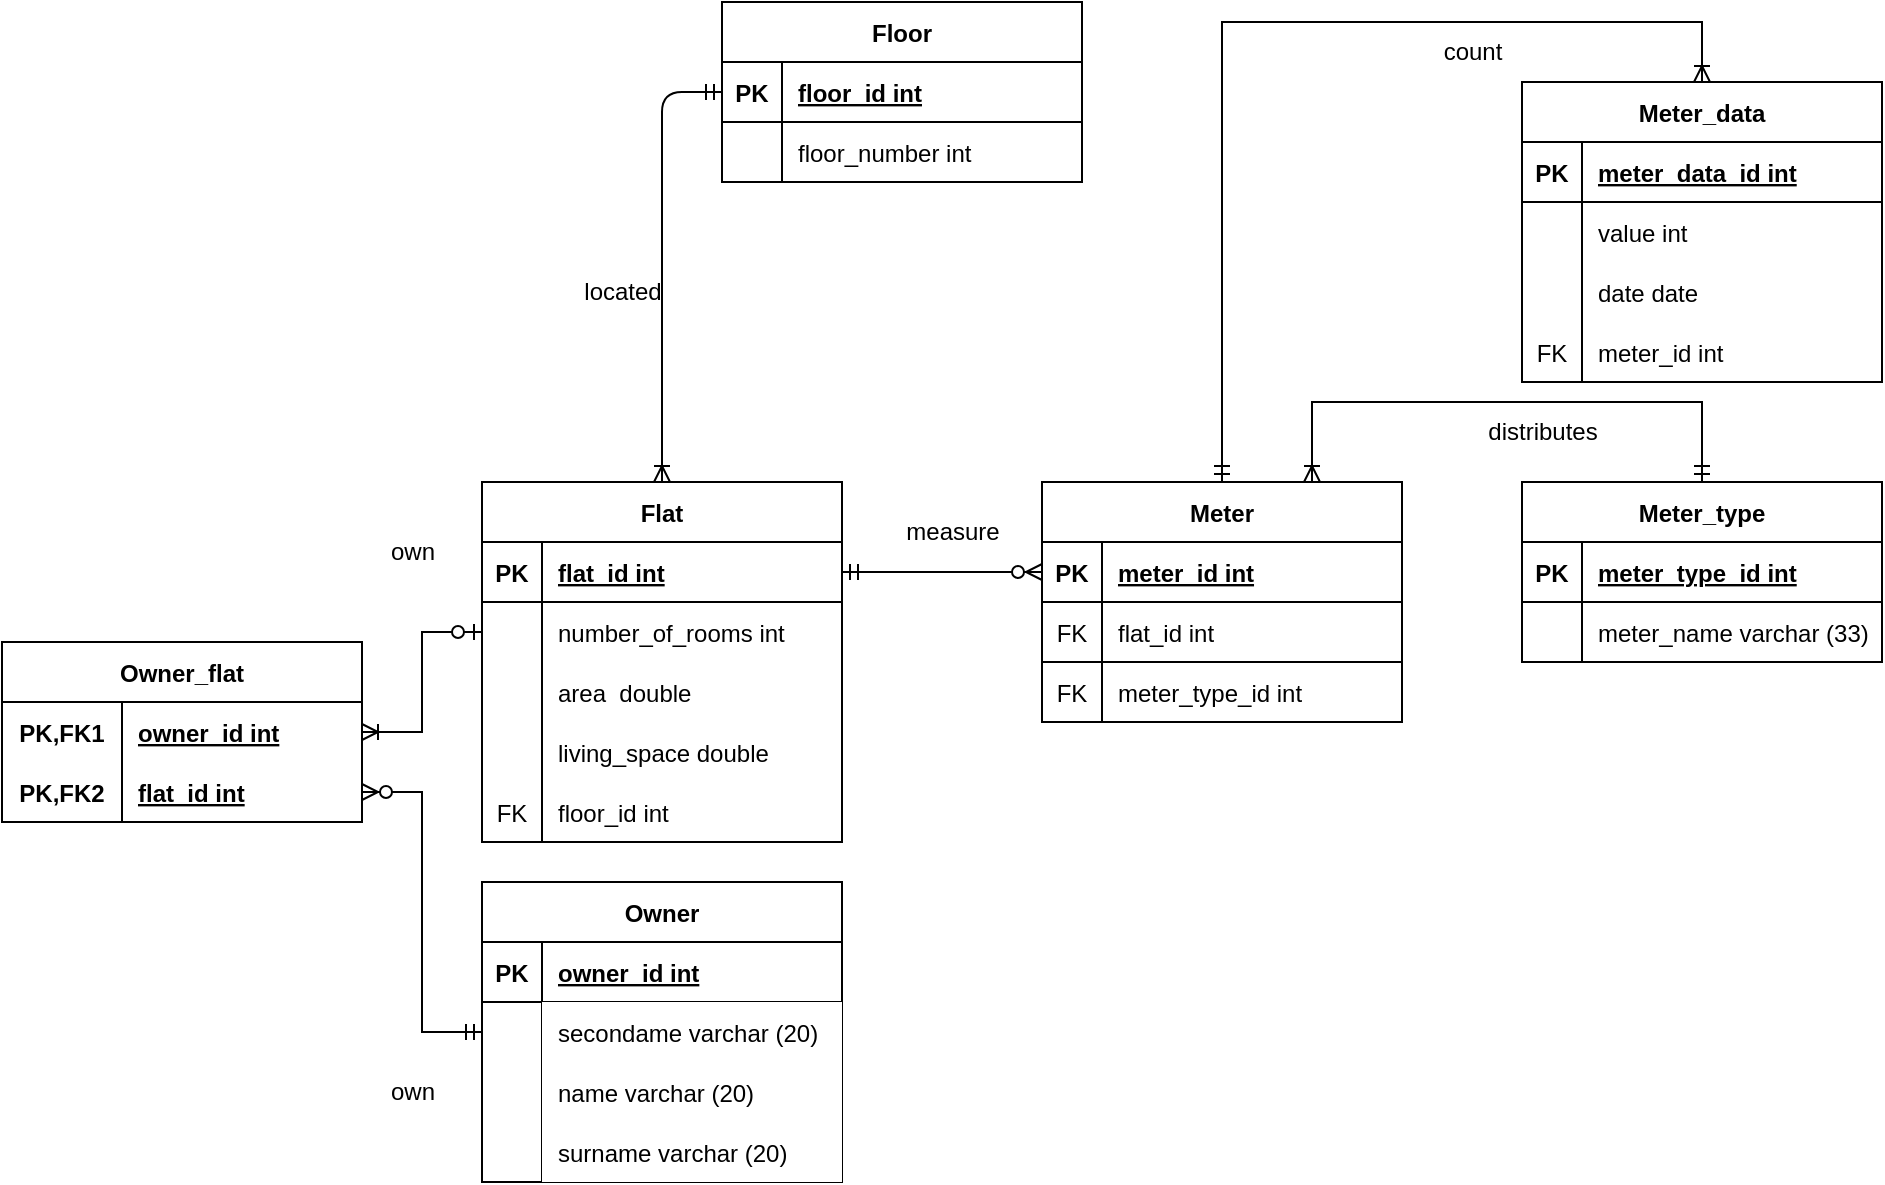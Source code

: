 <mxfile version="20.7.4" type="device"><diagram name="Страница — 1" id="EUqCbKinOup23vSRc-N4"><mxGraphModel dx="1050" dy="629" grid="1" gridSize="10" guides="1" tooltips="1" connect="1" arrows="1" fold="1" page="1" pageScale="1" pageWidth="827" pageHeight="1169" math="0" shadow="0"><root><mxCell id="0"/><mxCell id="1" parent="0"/><mxCell id="Bk-awcJI78cXzKPdFkMO-29" value="own" style="text;html=1;align=center;verticalAlign=middle;resizable=0;points=[];autosize=1;strokeColor=none;fillColor=none;" parent="1" vertex="1"><mxGeometry x="180" y="300" width="50" height="30" as="geometry"/></mxCell><mxCell id="Bk-awcJI78cXzKPdFkMO-30" value="measure" style="text;html=1;align=center;verticalAlign=middle;resizable=0;points=[];autosize=1;strokeColor=none;fillColor=none;" parent="1" vertex="1"><mxGeometry x="440" y="290" width="70" height="30" as="geometry"/></mxCell><mxCell id="Bk-awcJI78cXzKPdFkMO-37" value="distributes" style="text;html=1;align=center;verticalAlign=middle;resizable=0;points=[];autosize=1;strokeColor=none;fillColor=none;" parent="1" vertex="1"><mxGeometry x="730" y="240" width="80" height="30" as="geometry"/></mxCell><mxCell id="Bk-awcJI78cXzKPdFkMO-39" value="" style="edgeStyle=orthogonalEdgeStyle;fontSize=12;html=1;endArrow=ERoneToMany;startArrow=ERmandOne;rounded=0;entryX=0.75;entryY=0;entryDx=0;entryDy=0;exitX=0.5;exitY=0;exitDx=0;exitDy=0;" parent="1" source="klyE6XzF5Z10fl7xlwHg-54" target="klyE6XzF5Z10fl7xlwHg-40" edge="1"><mxGeometry width="100" height="100" relative="1" as="geometry"><mxPoint x="820" y="240" as="sourcePoint"/><mxPoint x="880" y="395" as="targetPoint"/><Array as="points"><mxPoint x="850" y="240"/><mxPoint x="655" y="240"/></Array></mxGeometry></mxCell><mxCell id="Bk-awcJI78cXzKPdFkMO-44" value="" style="edgeStyle=orthogonalEdgeStyle;fontSize=12;html=1;endArrow=ERzeroToMany;startArrow=ERmandOne;rounded=0;exitX=1;exitY=0.5;exitDx=0;exitDy=0;entryX=0;entryY=0.5;entryDx=0;entryDy=0;" parent="1" source="klyE6XzF5Z10fl7xlwHg-15" target="klyE6XzF5Z10fl7xlwHg-41" edge="1"><mxGeometry width="100" height="100" relative="1" as="geometry"><mxPoint x="460" y="470" as="sourcePoint"/><mxPoint x="560" y="250" as="targetPoint"/><Array as="points"><mxPoint x="510" y="325"/><mxPoint x="510" y="325"/></Array></mxGeometry></mxCell><mxCell id="Bk-awcJI78cXzKPdFkMO-52" value="count" style="text;html=1;align=center;verticalAlign=middle;resizable=0;points=[];autosize=1;strokeColor=none;fillColor=none;" parent="1" vertex="1"><mxGeometry x="710" y="50" width="50" height="30" as="geometry"/></mxCell><mxCell id="Bk-awcJI78cXzKPdFkMO-53" value="" style="fontSize=12;html=1;endArrow=ERoneToMany;startArrow=ERmandOne;rounded=1;exitX=0;exitY=0.5;exitDx=0;exitDy=0;entryX=0.5;entryY=0;entryDx=0;entryDy=0;edgeStyle=orthogonalEdgeStyle;" parent="1" source="klyE6XzF5Z10fl7xlwHg-28" target="klyE6XzF5Z10fl7xlwHg-14" edge="1"><mxGeometry width="100" height="100" relative="1" as="geometry"><mxPoint x="200" y="197" as="sourcePoint"/><mxPoint x="350" y="250" as="targetPoint"/></mxGeometry></mxCell><mxCell id="Bk-awcJI78cXzKPdFkMO-54" value="located" style="text;html=1;align=center;verticalAlign=middle;resizable=0;points=[];autosize=1;strokeColor=none;fillColor=none;" parent="1" vertex="1"><mxGeometry x="280" y="170" width="60" height="30" as="geometry"/></mxCell><mxCell id="Bk-awcJI78cXzKPdFkMO-55" value="" style="edgeStyle=orthogonalEdgeStyle;fontSize=12;html=1;endArrow=ERoneToMany;startArrow=ERmandOne;rounded=0;exitX=0.5;exitY=0;exitDx=0;exitDy=0;entryX=0.5;entryY=0;entryDx=0;entryDy=0;" parent="1" source="klyE6XzF5Z10fl7xlwHg-40" target="klyE6XzF5Z10fl7xlwHg-67" edge="1"><mxGeometry width="100" height="100" relative="1" as="geometry"><mxPoint x="650" y="260" as="sourcePoint"/><mxPoint x="750" y="160" as="targetPoint"/><Array as="points"><mxPoint x="610" y="50"/><mxPoint x="850" y="50"/></Array></mxGeometry></mxCell><mxCell id="klyE6XzF5Z10fl7xlwHg-1" value="Owner" style="shape=table;startSize=30;container=1;collapsible=1;childLayout=tableLayout;fixedRows=1;rowLines=0;fontStyle=1;align=center;resizeLast=1;" parent="1" vertex="1"><mxGeometry x="240" y="480" width="180" height="150" as="geometry"/></mxCell><mxCell id="klyE6XzF5Z10fl7xlwHg-2" value="" style="shape=tableRow;horizontal=0;startSize=0;swimlaneHead=0;swimlaneBody=0;fillColor=none;collapsible=0;dropTarget=0;points=[[0,0.5],[1,0.5]];portConstraint=eastwest;top=0;left=0;right=0;bottom=1;" parent="klyE6XzF5Z10fl7xlwHg-1" vertex="1"><mxGeometry y="30" width="180" height="30" as="geometry"/></mxCell><mxCell id="klyE6XzF5Z10fl7xlwHg-3" value="PK" style="shape=partialRectangle;connectable=0;fillColor=none;top=0;left=0;bottom=0;right=0;fontStyle=1;overflow=hidden;" parent="klyE6XzF5Z10fl7xlwHg-2" vertex="1"><mxGeometry width="30" height="30" as="geometry"><mxRectangle width="30" height="30" as="alternateBounds"/></mxGeometry></mxCell><mxCell id="klyE6XzF5Z10fl7xlwHg-4" value="owner_id int" style="shape=partialRectangle;connectable=0;fillColor=none;top=0;left=0;bottom=0;right=0;align=left;spacingLeft=6;fontStyle=5;overflow=hidden;" parent="klyE6XzF5Z10fl7xlwHg-2" vertex="1"><mxGeometry x="30" width="150" height="30" as="geometry"><mxRectangle width="150" height="30" as="alternateBounds"/></mxGeometry></mxCell><mxCell id="klyE6XzF5Z10fl7xlwHg-5" value="" style="shape=tableRow;horizontal=0;startSize=0;swimlaneHead=0;swimlaneBody=0;fillColor=none;collapsible=0;dropTarget=0;points=[[0,0.5],[1,0.5]];portConstraint=eastwest;top=0;left=0;right=0;bottom=0;" parent="klyE6XzF5Z10fl7xlwHg-1" vertex="1"><mxGeometry y="60" width="180" height="30" as="geometry"/></mxCell><mxCell id="klyE6XzF5Z10fl7xlwHg-6" value="" style="shape=partialRectangle;connectable=0;fillColor=none;top=0;left=0;bottom=0;right=0;editable=1;overflow=hidden;" parent="klyE6XzF5Z10fl7xlwHg-5" vertex="1"><mxGeometry width="30" height="30" as="geometry"><mxRectangle width="30" height="30" as="alternateBounds"/></mxGeometry></mxCell><mxCell id="klyE6XzF5Z10fl7xlwHg-7" value="secondame varchar (20)" style="shape=partialRectangle;connectable=0;top=0;left=0;bottom=0;right=0;align=left;spacingLeft=6;overflow=hidden;" parent="klyE6XzF5Z10fl7xlwHg-5" vertex="1"><mxGeometry x="30" width="150" height="30" as="geometry"><mxRectangle width="150" height="30" as="alternateBounds"/></mxGeometry></mxCell><mxCell id="qn21gtYurZl8ZIkLOp1m-64" value="" style="shape=tableRow;horizontal=0;startSize=0;swimlaneHead=0;swimlaneBody=0;fillColor=none;collapsible=0;dropTarget=0;points=[[0,0.5],[1,0.5]];portConstraint=eastwest;top=0;left=0;right=0;bottom=0;" vertex="1" parent="klyE6XzF5Z10fl7xlwHg-1"><mxGeometry y="90" width="180" height="30" as="geometry"/></mxCell><mxCell id="qn21gtYurZl8ZIkLOp1m-65" value="" style="shape=partialRectangle;connectable=0;fillColor=none;top=0;left=0;bottom=0;right=0;editable=1;overflow=hidden;" vertex="1" parent="qn21gtYurZl8ZIkLOp1m-64"><mxGeometry width="30" height="30" as="geometry"><mxRectangle width="30" height="30" as="alternateBounds"/></mxGeometry></mxCell><mxCell id="qn21gtYurZl8ZIkLOp1m-66" value="name varchar (20)" style="shape=partialRectangle;connectable=0;top=0;left=0;bottom=0;right=0;align=left;spacingLeft=6;overflow=hidden;" vertex="1" parent="qn21gtYurZl8ZIkLOp1m-64"><mxGeometry x="30" width="150" height="30" as="geometry"><mxRectangle width="150" height="30" as="alternateBounds"/></mxGeometry></mxCell><mxCell id="qn21gtYurZl8ZIkLOp1m-67" value="" style="shape=tableRow;horizontal=0;startSize=0;swimlaneHead=0;swimlaneBody=0;fillColor=none;collapsible=0;dropTarget=0;points=[[0,0.5],[1,0.5]];portConstraint=eastwest;top=0;left=0;right=0;bottom=0;" vertex="1" parent="klyE6XzF5Z10fl7xlwHg-1"><mxGeometry y="120" width="180" height="30" as="geometry"/></mxCell><mxCell id="qn21gtYurZl8ZIkLOp1m-68" value="" style="shape=partialRectangle;connectable=0;fillColor=none;top=0;left=0;bottom=0;right=0;editable=1;overflow=hidden;" vertex="1" parent="qn21gtYurZl8ZIkLOp1m-67"><mxGeometry width="30" height="30" as="geometry"><mxRectangle width="30" height="30" as="alternateBounds"/></mxGeometry></mxCell><mxCell id="qn21gtYurZl8ZIkLOp1m-69" value="surname varchar (20)" style="shape=partialRectangle;connectable=0;top=0;left=0;bottom=0;right=0;align=left;spacingLeft=6;overflow=hidden;" vertex="1" parent="qn21gtYurZl8ZIkLOp1m-67"><mxGeometry x="30" width="150" height="30" as="geometry"><mxRectangle width="150" height="30" as="alternateBounds"/></mxGeometry></mxCell><mxCell id="klyE6XzF5Z10fl7xlwHg-14" value="Flat" style="shape=table;startSize=30;container=1;collapsible=1;childLayout=tableLayout;fixedRows=1;rowLines=0;fontStyle=1;align=center;resizeLast=1;" parent="1" vertex="1"><mxGeometry x="240" y="280" width="180" height="180" as="geometry"/></mxCell><mxCell id="klyE6XzF5Z10fl7xlwHg-15" value="" style="shape=tableRow;horizontal=0;startSize=0;swimlaneHead=0;swimlaneBody=0;fillColor=none;collapsible=0;dropTarget=0;points=[[0,0.5],[1,0.5]];portConstraint=eastwest;top=0;left=0;right=0;bottom=1;" parent="klyE6XzF5Z10fl7xlwHg-14" vertex="1"><mxGeometry y="30" width="180" height="30" as="geometry"/></mxCell><mxCell id="klyE6XzF5Z10fl7xlwHg-16" value="PK" style="shape=partialRectangle;connectable=0;fillColor=none;top=0;left=0;bottom=0;right=0;fontStyle=1;overflow=hidden;" parent="klyE6XzF5Z10fl7xlwHg-15" vertex="1"><mxGeometry width="30" height="30" as="geometry"><mxRectangle width="30" height="30" as="alternateBounds"/></mxGeometry></mxCell><mxCell id="klyE6XzF5Z10fl7xlwHg-17" value="flat_id int" style="shape=partialRectangle;connectable=0;fillColor=none;top=0;left=0;bottom=0;right=0;align=left;spacingLeft=6;fontStyle=5;overflow=hidden;" parent="klyE6XzF5Z10fl7xlwHg-15" vertex="1"><mxGeometry x="30" width="150" height="30" as="geometry"><mxRectangle width="150" height="30" as="alternateBounds"/></mxGeometry></mxCell><mxCell id="klyE6XzF5Z10fl7xlwHg-18" value="" style="shape=tableRow;horizontal=0;startSize=0;swimlaneHead=0;swimlaneBody=0;fillColor=none;collapsible=0;dropTarget=0;points=[[0,0.5],[1,0.5]];portConstraint=eastwest;top=0;left=0;right=0;bottom=0;" parent="klyE6XzF5Z10fl7xlwHg-14" vertex="1"><mxGeometry y="60" width="180" height="30" as="geometry"/></mxCell><mxCell id="klyE6XzF5Z10fl7xlwHg-19" value="" style="shape=partialRectangle;connectable=0;fillColor=none;top=0;left=0;bottom=0;right=0;editable=1;overflow=hidden;" parent="klyE6XzF5Z10fl7xlwHg-18" vertex="1"><mxGeometry width="30" height="30" as="geometry"><mxRectangle width="30" height="30" as="alternateBounds"/></mxGeometry></mxCell><mxCell id="klyE6XzF5Z10fl7xlwHg-20" value="number_of_rooms int" style="shape=partialRectangle;connectable=0;fillColor=none;top=0;left=0;bottom=0;right=0;align=left;spacingLeft=6;overflow=hidden;" parent="klyE6XzF5Z10fl7xlwHg-18" vertex="1"><mxGeometry x="30" width="150" height="30" as="geometry"><mxRectangle width="150" height="30" as="alternateBounds"/></mxGeometry></mxCell><mxCell id="klyE6XzF5Z10fl7xlwHg-21" value="" style="shape=tableRow;horizontal=0;startSize=0;swimlaneHead=0;swimlaneBody=0;fillColor=none;collapsible=0;dropTarget=0;points=[[0,0.5],[1,0.5]];portConstraint=eastwest;top=0;left=0;right=0;bottom=0;" parent="klyE6XzF5Z10fl7xlwHg-14" vertex="1"><mxGeometry y="90" width="180" height="30" as="geometry"/></mxCell><mxCell id="klyE6XzF5Z10fl7xlwHg-22" value="" style="shape=partialRectangle;connectable=0;fillColor=none;top=0;left=0;bottom=0;right=0;editable=1;overflow=hidden;" parent="klyE6XzF5Z10fl7xlwHg-21" vertex="1"><mxGeometry width="30" height="30" as="geometry"><mxRectangle width="30" height="30" as="alternateBounds"/></mxGeometry></mxCell><mxCell id="klyE6XzF5Z10fl7xlwHg-23" value="area  double" style="shape=partialRectangle;connectable=0;fillColor=none;top=0;left=0;bottom=0;right=0;align=left;spacingLeft=6;overflow=hidden;" parent="klyE6XzF5Z10fl7xlwHg-21" vertex="1"><mxGeometry x="30" width="150" height="30" as="geometry"><mxRectangle width="150" height="30" as="alternateBounds"/></mxGeometry></mxCell><mxCell id="klyE6XzF5Z10fl7xlwHg-24" value="" style="shape=tableRow;horizontal=0;startSize=0;swimlaneHead=0;swimlaneBody=0;fillColor=none;collapsible=0;dropTarget=0;points=[[0,0.5],[1,0.5]];portConstraint=eastwest;top=0;left=0;right=0;bottom=0;" parent="klyE6XzF5Z10fl7xlwHg-14" vertex="1"><mxGeometry y="120" width="180" height="30" as="geometry"/></mxCell><mxCell id="klyE6XzF5Z10fl7xlwHg-25" value="" style="shape=partialRectangle;connectable=0;fillColor=none;top=0;left=0;bottom=0;right=0;editable=1;overflow=hidden;" parent="klyE6XzF5Z10fl7xlwHg-24" vertex="1"><mxGeometry width="30" height="30" as="geometry"><mxRectangle width="30" height="30" as="alternateBounds"/></mxGeometry></mxCell><mxCell id="klyE6XzF5Z10fl7xlwHg-26" value="living_space double" style="shape=partialRectangle;connectable=0;fillColor=none;top=0;left=0;bottom=0;right=0;align=left;spacingLeft=6;overflow=hidden;" parent="klyE6XzF5Z10fl7xlwHg-24" vertex="1"><mxGeometry x="30" width="150" height="30" as="geometry"><mxRectangle width="150" height="30" as="alternateBounds"/></mxGeometry></mxCell><mxCell id="klyE6XzF5Z10fl7xlwHg-121" value="" style="shape=tableRow;horizontal=0;startSize=0;swimlaneHead=0;swimlaneBody=0;fillColor=none;collapsible=0;dropTarget=0;points=[[0,0.5],[1,0.5]];portConstraint=eastwest;top=0;left=0;right=0;bottom=0;" parent="klyE6XzF5Z10fl7xlwHg-14" vertex="1"><mxGeometry y="150" width="180" height="30" as="geometry"/></mxCell><mxCell id="klyE6XzF5Z10fl7xlwHg-122" value="FK" style="shape=partialRectangle;connectable=0;fillColor=none;top=0;left=0;bottom=0;right=0;editable=1;overflow=hidden;" parent="klyE6XzF5Z10fl7xlwHg-121" vertex="1"><mxGeometry width="30" height="30" as="geometry"><mxRectangle width="30" height="30" as="alternateBounds"/></mxGeometry></mxCell><mxCell id="klyE6XzF5Z10fl7xlwHg-123" value="floor_id int" style="shape=partialRectangle;connectable=0;fillColor=none;top=0;left=0;bottom=0;right=0;align=left;spacingLeft=6;overflow=hidden;" parent="klyE6XzF5Z10fl7xlwHg-121" vertex="1"><mxGeometry x="30" width="150" height="30" as="geometry"><mxRectangle width="150" height="30" as="alternateBounds"/></mxGeometry></mxCell><mxCell id="klyE6XzF5Z10fl7xlwHg-27" value="Floor" style="shape=table;startSize=30;container=1;collapsible=1;childLayout=tableLayout;fixedRows=1;rowLines=0;fontStyle=1;align=center;resizeLast=1;" parent="1" vertex="1"><mxGeometry x="360" y="40" width="180" height="90" as="geometry"/></mxCell><mxCell id="klyE6XzF5Z10fl7xlwHg-28" value="" style="shape=tableRow;horizontal=0;startSize=0;swimlaneHead=0;swimlaneBody=0;fillColor=none;collapsible=0;dropTarget=0;points=[[0,0.5],[1,0.5]];portConstraint=eastwest;top=0;left=0;right=0;bottom=1;" parent="klyE6XzF5Z10fl7xlwHg-27" vertex="1"><mxGeometry y="30" width="180" height="30" as="geometry"/></mxCell><mxCell id="klyE6XzF5Z10fl7xlwHg-29" value="PK" style="shape=partialRectangle;connectable=0;fillColor=none;top=0;left=0;bottom=0;right=0;fontStyle=1;overflow=hidden;" parent="klyE6XzF5Z10fl7xlwHg-28" vertex="1"><mxGeometry width="30" height="30" as="geometry"><mxRectangle width="30" height="30" as="alternateBounds"/></mxGeometry></mxCell><mxCell id="klyE6XzF5Z10fl7xlwHg-30" value="floor_id int" style="shape=partialRectangle;connectable=0;fillColor=none;top=0;left=0;bottom=0;right=0;align=left;spacingLeft=6;fontStyle=5;overflow=hidden;" parent="klyE6XzF5Z10fl7xlwHg-28" vertex="1"><mxGeometry x="30" width="150" height="30" as="geometry"><mxRectangle width="150" height="30" as="alternateBounds"/></mxGeometry></mxCell><mxCell id="klyE6XzF5Z10fl7xlwHg-31" value="" style="shape=tableRow;horizontal=0;startSize=0;swimlaneHead=0;swimlaneBody=0;fillColor=none;collapsible=0;dropTarget=0;points=[[0,0.5],[1,0.5]];portConstraint=eastwest;top=0;left=0;right=0;bottom=0;" parent="klyE6XzF5Z10fl7xlwHg-27" vertex="1"><mxGeometry y="60" width="180" height="30" as="geometry"/></mxCell><mxCell id="klyE6XzF5Z10fl7xlwHg-32" value="" style="shape=partialRectangle;connectable=0;fillColor=none;top=0;left=0;bottom=0;right=0;editable=1;overflow=hidden;" parent="klyE6XzF5Z10fl7xlwHg-31" vertex="1"><mxGeometry width="30" height="30" as="geometry"><mxRectangle width="30" height="30" as="alternateBounds"/></mxGeometry></mxCell><mxCell id="klyE6XzF5Z10fl7xlwHg-33" value="floor_number int" style="shape=partialRectangle;connectable=0;fillColor=none;top=0;left=0;bottom=0;right=0;align=left;spacingLeft=6;overflow=hidden;" parent="klyE6XzF5Z10fl7xlwHg-31" vertex="1"><mxGeometry x="30" width="150" height="30" as="geometry"><mxRectangle width="150" height="30" as="alternateBounds"/></mxGeometry></mxCell><mxCell id="klyE6XzF5Z10fl7xlwHg-40" value="Meter" style="shape=table;startSize=30;container=1;collapsible=1;childLayout=tableLayout;fixedRows=1;rowLines=0;fontStyle=1;align=center;resizeLast=1;" parent="1" vertex="1"><mxGeometry x="520" y="280" width="180" height="120" as="geometry"/></mxCell><mxCell id="klyE6XzF5Z10fl7xlwHg-41" value="" style="shape=tableRow;horizontal=0;startSize=0;swimlaneHead=0;swimlaneBody=0;fillColor=none;collapsible=0;dropTarget=0;points=[[0,0.5],[1,0.5]];portConstraint=eastwest;top=0;left=0;right=0;bottom=1;" parent="klyE6XzF5Z10fl7xlwHg-40" vertex="1"><mxGeometry y="30" width="180" height="30" as="geometry"/></mxCell><mxCell id="klyE6XzF5Z10fl7xlwHg-42" value="PK" style="shape=partialRectangle;connectable=0;fillColor=none;top=0;left=0;bottom=0;right=0;fontStyle=1;overflow=hidden;" parent="klyE6XzF5Z10fl7xlwHg-41" vertex="1"><mxGeometry width="30" height="30" as="geometry"><mxRectangle width="30" height="30" as="alternateBounds"/></mxGeometry></mxCell><mxCell id="klyE6XzF5Z10fl7xlwHg-43" value="meter_id int" style="shape=partialRectangle;connectable=0;fillColor=none;top=0;left=0;bottom=0;right=0;align=left;spacingLeft=6;fontStyle=5;overflow=hidden;" parent="klyE6XzF5Z10fl7xlwHg-41" vertex="1"><mxGeometry x="30" width="150" height="30" as="geometry"><mxRectangle width="150" height="30" as="alternateBounds"/></mxGeometry></mxCell><mxCell id="klyE6XzF5Z10fl7xlwHg-105" value="" style="shape=tableRow;horizontal=0;startSize=0;swimlaneHead=0;swimlaneBody=0;fillColor=none;collapsible=0;dropTarget=0;points=[[0,0.5],[1,0.5]];portConstraint=eastwest;top=0;left=0;right=0;bottom=1;" parent="klyE6XzF5Z10fl7xlwHg-40" vertex="1"><mxGeometry y="60" width="180" height="30" as="geometry"/></mxCell><mxCell id="klyE6XzF5Z10fl7xlwHg-106" value="FK" style="shape=partialRectangle;connectable=0;fillColor=none;top=0;left=0;bottom=0;right=0;fontStyle=0;overflow=hidden;" parent="klyE6XzF5Z10fl7xlwHg-105" vertex="1"><mxGeometry width="30" height="30" as="geometry"><mxRectangle width="30" height="30" as="alternateBounds"/></mxGeometry></mxCell><mxCell id="klyE6XzF5Z10fl7xlwHg-107" value="flat_id int" style="shape=partialRectangle;connectable=0;fillColor=none;top=0;left=0;bottom=0;right=0;align=left;spacingLeft=6;fontStyle=0;overflow=hidden;" parent="klyE6XzF5Z10fl7xlwHg-105" vertex="1"><mxGeometry x="30" width="150" height="30" as="geometry"><mxRectangle width="150" height="30" as="alternateBounds"/></mxGeometry></mxCell><mxCell id="qn21gtYurZl8ZIkLOp1m-1" value="" style="shape=tableRow;horizontal=0;startSize=0;swimlaneHead=0;swimlaneBody=0;fillColor=none;collapsible=0;dropTarget=0;points=[[0,0.5],[1,0.5]];portConstraint=eastwest;top=0;left=0;right=0;bottom=1;" vertex="1" parent="klyE6XzF5Z10fl7xlwHg-40"><mxGeometry y="90" width="180" height="30" as="geometry"/></mxCell><mxCell id="qn21gtYurZl8ZIkLOp1m-2" value="FK" style="shape=partialRectangle;connectable=0;fillColor=none;top=0;left=0;bottom=0;right=0;fontStyle=0;overflow=hidden;" vertex="1" parent="qn21gtYurZl8ZIkLOp1m-1"><mxGeometry width="30" height="30" as="geometry"><mxRectangle width="30" height="30" as="alternateBounds"/></mxGeometry></mxCell><mxCell id="qn21gtYurZl8ZIkLOp1m-3" value="meter_type_id int" style="shape=partialRectangle;connectable=0;fillColor=none;top=0;left=0;bottom=0;right=0;align=left;spacingLeft=6;fontStyle=0;overflow=hidden;" vertex="1" parent="qn21gtYurZl8ZIkLOp1m-1"><mxGeometry x="30" width="150" height="30" as="geometry"><mxRectangle width="150" height="30" as="alternateBounds"/></mxGeometry></mxCell><mxCell id="klyE6XzF5Z10fl7xlwHg-54" value="Meter_type" style="shape=table;startSize=30;container=1;collapsible=1;childLayout=tableLayout;fixedRows=1;rowLines=0;fontStyle=1;align=center;resizeLast=1;" parent="1" vertex="1"><mxGeometry x="760" y="280" width="180" height="90" as="geometry"/></mxCell><mxCell id="klyE6XzF5Z10fl7xlwHg-55" value="" style="shape=tableRow;horizontal=0;startSize=0;swimlaneHead=0;swimlaneBody=0;fillColor=none;collapsible=0;dropTarget=0;points=[[0,0.5],[1,0.5]];portConstraint=eastwest;top=0;left=0;right=0;bottom=1;" parent="klyE6XzF5Z10fl7xlwHg-54" vertex="1"><mxGeometry y="30" width="180" height="30" as="geometry"/></mxCell><mxCell id="klyE6XzF5Z10fl7xlwHg-56" value="PK" style="shape=partialRectangle;connectable=0;fillColor=none;top=0;left=0;bottom=0;right=0;fontStyle=1;overflow=hidden;" parent="klyE6XzF5Z10fl7xlwHg-55" vertex="1"><mxGeometry width="30" height="30" as="geometry"><mxRectangle width="30" height="30" as="alternateBounds"/></mxGeometry></mxCell><mxCell id="klyE6XzF5Z10fl7xlwHg-57" value="meter_type_id int" style="shape=partialRectangle;connectable=0;fillColor=none;top=0;left=0;bottom=0;right=0;align=left;spacingLeft=6;fontStyle=5;overflow=hidden;" parent="klyE6XzF5Z10fl7xlwHg-55" vertex="1"><mxGeometry x="30" width="150" height="30" as="geometry"><mxRectangle width="150" height="30" as="alternateBounds"/></mxGeometry></mxCell><mxCell id="klyE6XzF5Z10fl7xlwHg-58" value="" style="shape=tableRow;horizontal=0;startSize=0;swimlaneHead=0;swimlaneBody=0;fillColor=none;collapsible=0;dropTarget=0;points=[[0,0.5],[1,0.5]];portConstraint=eastwest;top=0;left=0;right=0;bottom=0;" parent="klyE6XzF5Z10fl7xlwHg-54" vertex="1"><mxGeometry y="60" width="180" height="30" as="geometry"/></mxCell><mxCell id="klyE6XzF5Z10fl7xlwHg-59" value="" style="shape=partialRectangle;connectable=0;fillColor=none;top=0;left=0;bottom=0;right=0;editable=1;overflow=hidden;" parent="klyE6XzF5Z10fl7xlwHg-58" vertex="1"><mxGeometry width="30" height="30" as="geometry"><mxRectangle width="30" height="30" as="alternateBounds"/></mxGeometry></mxCell><mxCell id="klyE6XzF5Z10fl7xlwHg-60" value="meter_name varchar (33)" style="shape=partialRectangle;connectable=0;fillColor=none;top=0;left=0;bottom=0;right=0;align=left;spacingLeft=6;overflow=hidden;" parent="klyE6XzF5Z10fl7xlwHg-58" vertex="1"><mxGeometry x="30" width="150" height="30" as="geometry"><mxRectangle width="150" height="30" as="alternateBounds"/></mxGeometry></mxCell><mxCell id="klyE6XzF5Z10fl7xlwHg-67" value="Meter_data" style="shape=table;startSize=30;container=1;collapsible=1;childLayout=tableLayout;fixedRows=1;rowLines=0;fontStyle=1;align=center;resizeLast=1;" parent="1" vertex="1"><mxGeometry x="760" y="80" width="180" height="150" as="geometry"/></mxCell><mxCell id="klyE6XzF5Z10fl7xlwHg-68" value="" style="shape=tableRow;horizontal=0;startSize=0;swimlaneHead=0;swimlaneBody=0;fillColor=none;collapsible=0;dropTarget=0;points=[[0,0.5],[1,0.5]];portConstraint=eastwest;top=0;left=0;right=0;bottom=1;" parent="klyE6XzF5Z10fl7xlwHg-67" vertex="1"><mxGeometry y="30" width="180" height="30" as="geometry"/></mxCell><mxCell id="klyE6XzF5Z10fl7xlwHg-69" value="PK" style="shape=partialRectangle;connectable=0;fillColor=none;top=0;left=0;bottom=0;right=0;fontStyle=1;overflow=hidden;" parent="klyE6XzF5Z10fl7xlwHg-68" vertex="1"><mxGeometry width="30" height="30" as="geometry"><mxRectangle width="30" height="30" as="alternateBounds"/></mxGeometry></mxCell><mxCell id="klyE6XzF5Z10fl7xlwHg-70" value="meter_data_id int" style="shape=partialRectangle;connectable=0;fillColor=none;top=0;left=0;bottom=0;right=0;align=left;spacingLeft=6;fontStyle=5;overflow=hidden;" parent="klyE6XzF5Z10fl7xlwHg-68" vertex="1"><mxGeometry x="30" width="150" height="30" as="geometry"><mxRectangle width="150" height="30" as="alternateBounds"/></mxGeometry></mxCell><mxCell id="klyE6XzF5Z10fl7xlwHg-71" value="" style="shape=tableRow;horizontal=0;startSize=0;swimlaneHead=0;swimlaneBody=0;fillColor=none;collapsible=0;dropTarget=0;points=[[0,0.5],[1,0.5]];portConstraint=eastwest;top=0;left=0;right=0;bottom=0;" parent="klyE6XzF5Z10fl7xlwHg-67" vertex="1"><mxGeometry y="60" width="180" height="30" as="geometry"/></mxCell><mxCell id="klyE6XzF5Z10fl7xlwHg-72" value="" style="shape=partialRectangle;connectable=0;fillColor=none;top=0;left=0;bottom=0;right=0;editable=1;overflow=hidden;" parent="klyE6XzF5Z10fl7xlwHg-71" vertex="1"><mxGeometry width="30" height="30" as="geometry"><mxRectangle width="30" height="30" as="alternateBounds"/></mxGeometry></mxCell><mxCell id="klyE6XzF5Z10fl7xlwHg-73" value="value int" style="shape=partialRectangle;connectable=0;fillColor=none;top=0;left=0;bottom=0;right=0;align=left;spacingLeft=6;overflow=hidden;" parent="klyE6XzF5Z10fl7xlwHg-71" vertex="1"><mxGeometry x="30" width="150" height="30" as="geometry"><mxRectangle width="150" height="30" as="alternateBounds"/></mxGeometry></mxCell><mxCell id="klyE6XzF5Z10fl7xlwHg-74" value="" style="shape=tableRow;horizontal=0;startSize=0;swimlaneHead=0;swimlaneBody=0;fillColor=none;collapsible=0;dropTarget=0;points=[[0,0.5],[1,0.5]];portConstraint=eastwest;top=0;left=0;right=0;bottom=0;" parent="klyE6XzF5Z10fl7xlwHg-67" vertex="1"><mxGeometry y="90" width="180" height="30" as="geometry"/></mxCell><mxCell id="klyE6XzF5Z10fl7xlwHg-75" value="" style="shape=partialRectangle;connectable=0;fillColor=none;top=0;left=0;bottom=0;right=0;editable=1;overflow=hidden;" parent="klyE6XzF5Z10fl7xlwHg-74" vertex="1"><mxGeometry width="30" height="30" as="geometry"><mxRectangle width="30" height="30" as="alternateBounds"/></mxGeometry></mxCell><mxCell id="klyE6XzF5Z10fl7xlwHg-76" value="date date" style="shape=partialRectangle;connectable=0;fillColor=none;top=0;left=0;bottom=0;right=0;align=left;spacingLeft=6;overflow=hidden;" parent="klyE6XzF5Z10fl7xlwHg-74" vertex="1"><mxGeometry x="30" width="150" height="30" as="geometry"><mxRectangle width="150" height="30" as="alternateBounds"/></mxGeometry></mxCell><mxCell id="klyE6XzF5Z10fl7xlwHg-115" value="" style="shape=tableRow;horizontal=0;startSize=0;swimlaneHead=0;swimlaneBody=0;fillColor=none;collapsible=0;dropTarget=0;points=[[0,0.5],[1,0.5]];portConstraint=eastwest;top=0;left=0;right=0;bottom=0;" parent="klyE6XzF5Z10fl7xlwHg-67" vertex="1"><mxGeometry y="120" width="180" height="30" as="geometry"/></mxCell><mxCell id="klyE6XzF5Z10fl7xlwHg-116" value="FK" style="shape=partialRectangle;connectable=0;fillColor=none;top=0;left=0;bottom=0;right=0;editable=1;overflow=hidden;" parent="klyE6XzF5Z10fl7xlwHg-115" vertex="1"><mxGeometry width="30" height="30" as="geometry"><mxRectangle width="30" height="30" as="alternateBounds"/></mxGeometry></mxCell><mxCell id="klyE6XzF5Z10fl7xlwHg-117" value="meter_id int" style="shape=partialRectangle;connectable=0;fillColor=none;top=0;left=0;bottom=0;right=0;align=left;spacingLeft=6;overflow=hidden;" parent="klyE6XzF5Z10fl7xlwHg-115" vertex="1"><mxGeometry x="30" width="150" height="30" as="geometry"><mxRectangle width="150" height="30" as="alternateBounds"/></mxGeometry></mxCell><mxCell id="qn21gtYurZl8ZIkLOp1m-49" value="own" style="text;html=1;align=center;verticalAlign=middle;resizable=0;points=[];autosize=1;strokeColor=none;fillColor=none;" vertex="1" parent="1"><mxGeometry x="180" y="570" width="50" height="30" as="geometry"/></mxCell><mxCell id="qn21gtYurZl8ZIkLOp1m-51" value="Owner_flat" style="shape=table;startSize=30;container=1;collapsible=1;childLayout=tableLayout;fixedRows=1;rowLines=0;fontStyle=1;align=center;resizeLast=1;" vertex="1" parent="1"><mxGeometry y="360" width="180" height="90" as="geometry"/></mxCell><mxCell id="qn21gtYurZl8ZIkLOp1m-52" value="" style="shape=tableRow;horizontal=0;startSize=0;swimlaneHead=0;swimlaneBody=0;fillColor=none;collapsible=0;dropTarget=0;points=[[0,0.5],[1,0.5]];portConstraint=eastwest;top=0;left=0;right=0;bottom=0;" vertex="1" parent="qn21gtYurZl8ZIkLOp1m-51"><mxGeometry y="30" width="180" height="30" as="geometry"/></mxCell><mxCell id="qn21gtYurZl8ZIkLOp1m-53" value="PK,FK1" style="shape=partialRectangle;connectable=0;fillColor=none;top=0;left=0;bottom=0;right=0;fontStyle=1;overflow=hidden;" vertex="1" parent="qn21gtYurZl8ZIkLOp1m-52"><mxGeometry width="60" height="30" as="geometry"><mxRectangle width="60" height="30" as="alternateBounds"/></mxGeometry></mxCell><mxCell id="qn21gtYurZl8ZIkLOp1m-54" value="owner_id int" style="shape=partialRectangle;connectable=0;fillColor=none;top=0;left=0;bottom=0;right=0;align=left;spacingLeft=6;fontStyle=5;overflow=hidden;" vertex="1" parent="qn21gtYurZl8ZIkLOp1m-52"><mxGeometry x="60" width="120" height="30" as="geometry"><mxRectangle width="120" height="30" as="alternateBounds"/></mxGeometry></mxCell><mxCell id="qn21gtYurZl8ZIkLOp1m-55" value="" style="shape=tableRow;horizontal=0;startSize=0;swimlaneHead=0;swimlaneBody=0;fillColor=none;collapsible=0;dropTarget=0;points=[[0,0.5],[1,0.5]];portConstraint=eastwest;top=0;left=0;right=0;bottom=1;" vertex="1" parent="qn21gtYurZl8ZIkLOp1m-51"><mxGeometry y="60" width="180" height="30" as="geometry"/></mxCell><mxCell id="qn21gtYurZl8ZIkLOp1m-56" value="PK,FK2" style="shape=partialRectangle;connectable=0;fillColor=none;top=0;left=0;bottom=0;right=0;fontStyle=1;overflow=hidden;" vertex="1" parent="qn21gtYurZl8ZIkLOp1m-55"><mxGeometry width="60" height="30" as="geometry"><mxRectangle width="60" height="30" as="alternateBounds"/></mxGeometry></mxCell><mxCell id="qn21gtYurZl8ZIkLOp1m-57" value="flat_id int" style="shape=partialRectangle;connectable=0;fillColor=none;top=0;left=0;bottom=0;right=0;align=left;spacingLeft=6;fontStyle=5;overflow=hidden;" vertex="1" parent="qn21gtYurZl8ZIkLOp1m-55"><mxGeometry x="60" width="120" height="30" as="geometry"><mxRectangle width="120" height="30" as="alternateBounds"/></mxGeometry></mxCell><mxCell id="qn21gtYurZl8ZIkLOp1m-70" value="" style="edgeStyle=entityRelationEdgeStyle;fontSize=12;html=1;endArrow=ERoneToMany;startArrow=ERzeroToOne;rounded=0;entryX=1;entryY=0.5;entryDx=0;entryDy=0;exitX=0;exitY=0.5;exitDx=0;exitDy=0;" edge="1" parent="1" source="klyE6XzF5Z10fl7xlwHg-18" target="qn21gtYurZl8ZIkLOp1m-52"><mxGeometry x="0.571" y="154" width="100" height="100" relative="1" as="geometry"><mxPoint x="150" y="340" as="sourcePoint"/><mxPoint x="250" y="240" as="targetPoint"/><mxPoint x="-90" y="29" as="offset"/></mxGeometry></mxCell><mxCell id="qn21gtYurZl8ZIkLOp1m-73" value="" style="edgeStyle=entityRelationEdgeStyle;fontSize=12;html=1;endArrow=ERzeroToMany;startArrow=ERmandOne;rounded=0;entryX=1;entryY=0.5;entryDx=0;entryDy=0;exitX=0;exitY=0.5;exitDx=0;exitDy=0;" edge="1" parent="1" source="klyE6XzF5Z10fl7xlwHg-5" target="qn21gtYurZl8ZIkLOp1m-55"><mxGeometry width="100" height="100" relative="1" as="geometry"><mxPoint x="90" y="635" as="sourcePoint"/><mxPoint x="190" y="535" as="targetPoint"/></mxGeometry></mxCell></root></mxGraphModel></diagram></mxfile>
